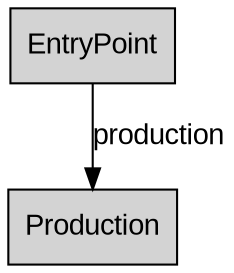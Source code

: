 ﻿/* no self links */

Digraph {
    graph [ dpi = 300 ];
    labelloc="t";
    labeljust=left;
    fontname="arial"

    rankdir=TB
    node [shape=box,style=filled, fontname = "arial"];
    edge [fontname = "arial"];

    EntryPoint -> Production[label="production"];
}

